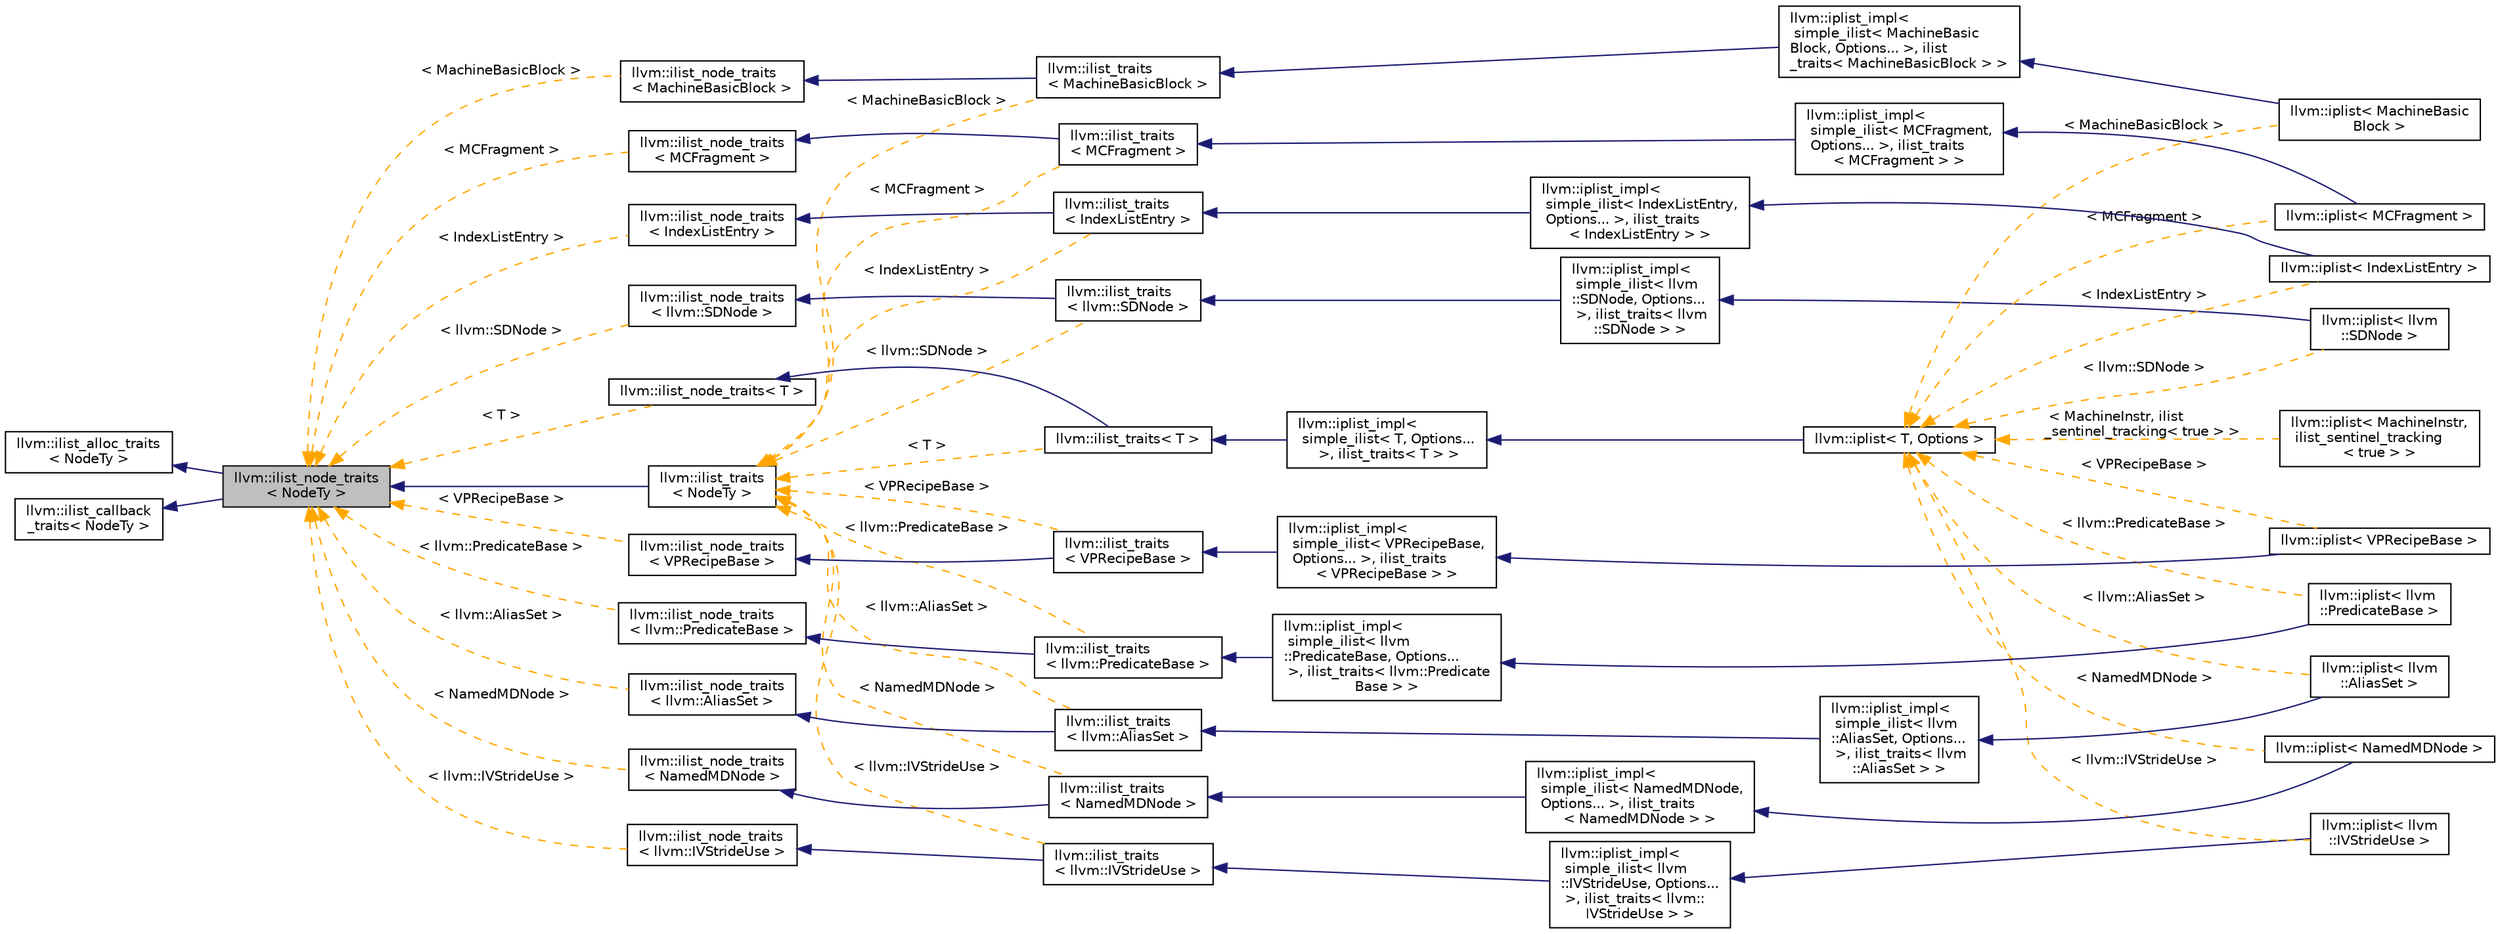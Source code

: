 digraph "llvm::ilist_node_traits&lt; NodeTy &gt;"
{
 // LATEX_PDF_SIZE
  bgcolor="transparent";
  edge [fontname="Helvetica",fontsize="10",labelfontname="Helvetica",labelfontsize="10"];
  node [fontname="Helvetica",fontsize="10",shape=record];
  rankdir="LR";
  Node1 [label="llvm::ilist_node_traits\l\< NodeTy \>",height=0.2,width=0.4,color="black", fillcolor="grey75", style="filled", fontcolor="black",tooltip="A fragment for template traits for intrusive list that provides default node related operations."];
  Node2 -> Node1 [dir="back",color="midnightblue",fontsize="10",style="solid",fontname="Helvetica"];
  Node2 [label="llvm::ilist_alloc_traits\l\< NodeTy \>",height=0.2,width=0.4,color="black",URL="$structllvm_1_1ilist__alloc__traits.html",tooltip="Use delete by default for iplist and ilist."];
  Node3 -> Node1 [dir="back",color="midnightblue",fontsize="10",style="solid",fontname="Helvetica"];
  Node3 [label="llvm::ilist_callback\l_traits\< NodeTy \>",height=0.2,width=0.4,color="black",URL="$structllvm_1_1ilist__callback__traits.html",tooltip="Callbacks do nothing by default in iplist and ilist."];
  Node1 -> Node4 [dir="back",color="midnightblue",fontsize="10",style="solid",fontname="Helvetica"];
  Node4 [label="llvm::ilist_traits\l\< NodeTy \>",height=0.2,width=0.4,color="black",URL="$structllvm_1_1ilist__traits.html",tooltip="Template traits for intrusive list."];
  Node4 -> Node5 [dir="back",color="orange",fontsize="10",style="dashed",label=" \< llvm::IVStrideUse \>" ,fontname="Helvetica"];
  Node5 [label="llvm::ilist_traits\l\< llvm::IVStrideUse \>",height=0.2,width=0.4,color="black",URL="$structllvm_1_1ilist__traits.html",tooltip=" "];
  Node5 -> Node6 [dir="back",color="midnightblue",fontsize="10",style="solid",fontname="Helvetica"];
  Node6 [label="llvm::iplist_impl\<\l simple_ilist\< llvm\l::IVStrideUse, Options...\l \>, ilist_traits\< llvm::\lIVStrideUse \> \>",height=0.2,width=0.4,color="black",URL="$classllvm_1_1iplist__impl.html",tooltip=" "];
  Node6 -> Node7 [dir="back",color="midnightblue",fontsize="10",style="solid",fontname="Helvetica"];
  Node7 [label="llvm::iplist\< llvm\l::IVStrideUse \>",height=0.2,width=0.4,color="black",URL="$classllvm_1_1iplist.html",tooltip=" "];
  Node4 -> Node8 [dir="back",color="orange",fontsize="10",style="dashed",label=" \< llvm::SDNode \>" ,fontname="Helvetica"];
  Node8 [label="llvm::ilist_traits\l\< llvm::SDNode \>",height=0.2,width=0.4,color="black",URL="$structllvm_1_1ilist__traits.html",tooltip=" "];
  Node8 -> Node9 [dir="back",color="midnightblue",fontsize="10",style="solid",fontname="Helvetica"];
  Node9 [label="llvm::iplist_impl\<\l simple_ilist\< llvm\l::SDNode, Options...\l \>, ilist_traits\< llvm\l::SDNode \> \>",height=0.2,width=0.4,color="black",URL="$classllvm_1_1iplist__impl.html",tooltip=" "];
  Node9 -> Node10 [dir="back",color="midnightblue",fontsize="10",style="solid",fontname="Helvetica"];
  Node10 [label="llvm::iplist\< llvm\l::SDNode \>",height=0.2,width=0.4,color="black",URL="$classllvm_1_1iplist.html",tooltip=" "];
  Node4 -> Node11 [dir="back",color="orange",fontsize="10",style="dashed",label=" \< MachineBasicBlock \>" ,fontname="Helvetica"];
  Node11 [label="llvm::ilist_traits\l\< MachineBasicBlock \>",height=0.2,width=0.4,color="black",URL="$structllvm_1_1ilist__traits.html",tooltip=" "];
  Node11 -> Node12 [dir="back",color="midnightblue",fontsize="10",style="solid",fontname="Helvetica"];
  Node12 [label="llvm::iplist_impl\<\l simple_ilist\< MachineBasic\lBlock, Options... \>, ilist\l_traits\< MachineBasicBlock \> \>",height=0.2,width=0.4,color="black",URL="$classllvm_1_1iplist__impl.html",tooltip=" "];
  Node12 -> Node13 [dir="back",color="midnightblue",fontsize="10",style="solid",fontname="Helvetica"];
  Node13 [label="llvm::iplist\< MachineBasic\lBlock \>",height=0.2,width=0.4,color="black",URL="$classllvm_1_1iplist.html",tooltip=" "];
  Node4 -> Node14 [dir="back",color="orange",fontsize="10",style="dashed",label=" \< T \>" ,fontname="Helvetica"];
  Node14 [label="llvm::ilist_traits\< T \>",height=0.2,width=0.4,color="black",URL="$structllvm_1_1ilist__traits.html",tooltip=" "];
  Node14 -> Node15 [dir="back",color="midnightblue",fontsize="10",style="solid",fontname="Helvetica"];
  Node15 [label="llvm::iplist_impl\<\l simple_ilist\< T, Options...\l \>, ilist_traits\< T \> \>",height=0.2,width=0.4,color="black",URL="$classllvm_1_1iplist__impl.html",tooltip=" "];
  Node15 -> Node16 [dir="back",color="midnightblue",fontsize="10",style="solid",fontname="Helvetica"];
  Node16 [label="llvm::iplist\< T, Options \>",height=0.2,width=0.4,color="black",URL="$classllvm_1_1iplist.html",tooltip="An intrusive list with ownership and callbacks specified/controlled by ilist_traits,..."];
  Node16 -> Node7 [dir="back",color="orange",fontsize="10",style="dashed",label=" \< llvm::IVStrideUse \>" ,fontname="Helvetica"];
  Node16 -> Node10 [dir="back",color="orange",fontsize="10",style="dashed",label=" \< llvm::SDNode \>" ,fontname="Helvetica"];
  Node16 -> Node13 [dir="back",color="orange",fontsize="10",style="dashed",label=" \< MachineBasicBlock \>" ,fontname="Helvetica"];
  Node16 -> Node17 [dir="back",color="orange",fontsize="10",style="dashed",label=" \< MachineInstr, ilist\l_sentinel_tracking\< true \> \>" ,fontname="Helvetica"];
  Node17 [label="llvm::iplist\< MachineInstr,\l ilist_sentinel_tracking\l\< true \> \>",height=0.2,width=0.4,color="black",URL="$classllvm_1_1iplist.html",tooltip=" "];
  Node16 -> Node18 [dir="back",color="orange",fontsize="10",style="dashed",label=" \< IndexListEntry \>" ,fontname="Helvetica"];
  Node18 [label="llvm::iplist\< IndexListEntry \>",height=0.2,width=0.4,color="black",URL="$classllvm_1_1iplist.html",tooltip=" "];
  Node16 -> Node19 [dir="back",color="orange",fontsize="10",style="dashed",label=" \< llvm::AliasSet \>" ,fontname="Helvetica"];
  Node19 [label="llvm::iplist\< llvm\l::AliasSet \>",height=0.2,width=0.4,color="black",URL="$classllvm_1_1iplist.html",tooltip=" "];
  Node16 -> Node20 [dir="back",color="orange",fontsize="10",style="dashed",label=" \< NamedMDNode \>" ,fontname="Helvetica"];
  Node20 [label="llvm::iplist\< NamedMDNode \>",height=0.2,width=0.4,color="black",URL="$classllvm_1_1iplist.html",tooltip=" "];
  Node16 -> Node21 [dir="back",color="orange",fontsize="10",style="dashed",label=" \< MCFragment \>" ,fontname="Helvetica"];
  Node21 [label="llvm::iplist\< MCFragment \>",height=0.2,width=0.4,color="black",URL="$classllvm_1_1iplist.html",tooltip=" "];
  Node16 -> Node22 [dir="back",color="orange",fontsize="10",style="dashed",label=" \< VPRecipeBase \>" ,fontname="Helvetica"];
  Node22 [label="llvm::iplist\< VPRecipeBase \>",height=0.2,width=0.4,color="black",URL="$classllvm_1_1iplist.html",tooltip=" "];
  Node16 -> Node23 [dir="back",color="orange",fontsize="10",style="dashed",label=" \< llvm::PredicateBase \>" ,fontname="Helvetica"];
  Node23 [label="llvm::iplist\< llvm\l::PredicateBase \>",height=0.2,width=0.4,color="black",URL="$classllvm_1_1iplist.html",tooltip=" "];
  Node4 -> Node24 [dir="back",color="orange",fontsize="10",style="dashed",label=" \< IndexListEntry \>" ,fontname="Helvetica"];
  Node24 [label="llvm::ilist_traits\l\< IndexListEntry \>",height=0.2,width=0.4,color="black",URL="$structllvm_1_1ilist__traits.html",tooltip=" "];
  Node24 -> Node25 [dir="back",color="midnightblue",fontsize="10",style="solid",fontname="Helvetica"];
  Node25 [label="llvm::iplist_impl\<\l simple_ilist\< IndexListEntry,\l Options... \>, ilist_traits\l\< IndexListEntry \> \>",height=0.2,width=0.4,color="black",URL="$classllvm_1_1iplist__impl.html",tooltip=" "];
  Node25 -> Node18 [dir="back",color="midnightblue",fontsize="10",style="solid",fontname="Helvetica"];
  Node4 -> Node26 [dir="back",color="orange",fontsize="10",style="dashed",label=" \< llvm::AliasSet \>" ,fontname="Helvetica"];
  Node26 [label="llvm::ilist_traits\l\< llvm::AliasSet \>",height=0.2,width=0.4,color="black",URL="$structllvm_1_1ilist__traits.html",tooltip=" "];
  Node26 -> Node27 [dir="back",color="midnightblue",fontsize="10",style="solid",fontname="Helvetica"];
  Node27 [label="llvm::iplist_impl\<\l simple_ilist\< llvm\l::AliasSet, Options...\l \>, ilist_traits\< llvm\l::AliasSet \> \>",height=0.2,width=0.4,color="black",URL="$classllvm_1_1iplist__impl.html",tooltip=" "];
  Node27 -> Node19 [dir="back",color="midnightblue",fontsize="10",style="solid",fontname="Helvetica"];
  Node4 -> Node28 [dir="back",color="orange",fontsize="10",style="dashed",label=" \< NamedMDNode \>" ,fontname="Helvetica"];
  Node28 [label="llvm::ilist_traits\l\< NamedMDNode \>",height=0.2,width=0.4,color="black",URL="$structllvm_1_1ilist__traits.html",tooltip=" "];
  Node28 -> Node29 [dir="back",color="midnightblue",fontsize="10",style="solid",fontname="Helvetica"];
  Node29 [label="llvm::iplist_impl\<\l simple_ilist\< NamedMDNode,\l Options... \>, ilist_traits\l\< NamedMDNode \> \>",height=0.2,width=0.4,color="black",URL="$classllvm_1_1iplist__impl.html",tooltip=" "];
  Node29 -> Node20 [dir="back",color="midnightblue",fontsize="10",style="solid",fontname="Helvetica"];
  Node4 -> Node30 [dir="back",color="orange",fontsize="10",style="dashed",label=" \< MCFragment \>" ,fontname="Helvetica"];
  Node30 [label="llvm::ilist_traits\l\< MCFragment \>",height=0.2,width=0.4,color="black",URL="$structllvm_1_1ilist__traits.html",tooltip=" "];
  Node30 -> Node31 [dir="back",color="midnightblue",fontsize="10",style="solid",fontname="Helvetica"];
  Node31 [label="llvm::iplist_impl\<\l simple_ilist\< MCFragment,\l Options... \>, ilist_traits\l\< MCFragment \> \>",height=0.2,width=0.4,color="black",URL="$classllvm_1_1iplist__impl.html",tooltip=" "];
  Node31 -> Node21 [dir="back",color="midnightblue",fontsize="10",style="solid",fontname="Helvetica"];
  Node4 -> Node32 [dir="back",color="orange",fontsize="10",style="dashed",label=" \< VPRecipeBase \>" ,fontname="Helvetica"];
  Node32 [label="llvm::ilist_traits\l\< VPRecipeBase \>",height=0.2,width=0.4,color="black",URL="$structllvm_1_1ilist__traits.html",tooltip=" "];
  Node32 -> Node33 [dir="back",color="midnightblue",fontsize="10",style="solid",fontname="Helvetica"];
  Node33 [label="llvm::iplist_impl\<\l simple_ilist\< VPRecipeBase,\l Options... \>, ilist_traits\l\< VPRecipeBase \> \>",height=0.2,width=0.4,color="black",URL="$classllvm_1_1iplist__impl.html",tooltip=" "];
  Node33 -> Node22 [dir="back",color="midnightblue",fontsize="10",style="solid",fontname="Helvetica"];
  Node4 -> Node34 [dir="back",color="orange",fontsize="10",style="dashed",label=" \< llvm::PredicateBase \>" ,fontname="Helvetica"];
  Node34 [label="llvm::ilist_traits\l\< llvm::PredicateBase \>",height=0.2,width=0.4,color="black",URL="$structllvm_1_1ilist__traits.html",tooltip=" "];
  Node34 -> Node35 [dir="back",color="midnightblue",fontsize="10",style="solid",fontname="Helvetica"];
  Node35 [label="llvm::iplist_impl\<\l simple_ilist\< llvm\l::PredicateBase, Options...\l \>, ilist_traits\< llvm::Predicate\lBase \> \>",height=0.2,width=0.4,color="black",URL="$classllvm_1_1iplist__impl.html",tooltip=" "];
  Node35 -> Node23 [dir="back",color="midnightblue",fontsize="10",style="solid",fontname="Helvetica"];
  Node1 -> Node36 [dir="back",color="orange",fontsize="10",style="dashed",label=" \< llvm::IVStrideUse \>" ,fontname="Helvetica"];
  Node36 [label="llvm::ilist_node_traits\l\< llvm::IVStrideUse \>",height=0.2,width=0.4,color="black",URL="$structllvm_1_1ilist__node__traits.html",tooltip=" "];
  Node36 -> Node5 [dir="back",color="midnightblue",fontsize="10",style="solid",fontname="Helvetica"];
  Node1 -> Node37 [dir="back",color="orange",fontsize="10",style="dashed",label=" \< llvm::SDNode \>" ,fontname="Helvetica"];
  Node37 [label="llvm::ilist_node_traits\l\< llvm::SDNode \>",height=0.2,width=0.4,color="black",URL="$structllvm_1_1ilist__node__traits.html",tooltip=" "];
  Node37 -> Node8 [dir="back",color="midnightblue",fontsize="10",style="solid",fontname="Helvetica"];
  Node1 -> Node38 [dir="back",color="orange",fontsize="10",style="dashed",label=" \< MachineBasicBlock \>" ,fontname="Helvetica"];
  Node38 [label="llvm::ilist_node_traits\l\< MachineBasicBlock \>",height=0.2,width=0.4,color="black",URL="$structllvm_1_1ilist__node__traits.html",tooltip=" "];
  Node38 -> Node11 [dir="back",color="midnightblue",fontsize="10",style="solid",fontname="Helvetica"];
  Node1 -> Node39 [dir="back",color="orange",fontsize="10",style="dashed",label=" \< T \>" ,fontname="Helvetica"];
  Node39 [label="llvm::ilist_node_traits\< T \>",height=0.2,width=0.4,color="black",URL="$structllvm_1_1ilist__node__traits.html",tooltip=" "];
  Node39 -> Node14 [dir="back",color="midnightblue",fontsize="10",style="solid",fontname="Helvetica"];
  Node1 -> Node40 [dir="back",color="orange",fontsize="10",style="dashed",label=" \< IndexListEntry \>" ,fontname="Helvetica"];
  Node40 [label="llvm::ilist_node_traits\l\< IndexListEntry \>",height=0.2,width=0.4,color="black",URL="$structllvm_1_1ilist__node__traits.html",tooltip=" "];
  Node40 -> Node24 [dir="back",color="midnightblue",fontsize="10",style="solid",fontname="Helvetica"];
  Node1 -> Node41 [dir="back",color="orange",fontsize="10",style="dashed",label=" \< llvm::AliasSet \>" ,fontname="Helvetica"];
  Node41 [label="llvm::ilist_node_traits\l\< llvm::AliasSet \>",height=0.2,width=0.4,color="black",URL="$structllvm_1_1ilist__node__traits.html",tooltip=" "];
  Node41 -> Node26 [dir="back",color="midnightblue",fontsize="10",style="solid",fontname="Helvetica"];
  Node1 -> Node42 [dir="back",color="orange",fontsize="10",style="dashed",label=" \< NamedMDNode \>" ,fontname="Helvetica"];
  Node42 [label="llvm::ilist_node_traits\l\< NamedMDNode \>",height=0.2,width=0.4,color="black",URL="$structllvm_1_1ilist__node__traits.html",tooltip=" "];
  Node42 -> Node28 [dir="back",color="midnightblue",fontsize="10",style="solid",fontname="Helvetica"];
  Node1 -> Node43 [dir="back",color="orange",fontsize="10",style="dashed",label=" \< MCFragment \>" ,fontname="Helvetica"];
  Node43 [label="llvm::ilist_node_traits\l\< MCFragment \>",height=0.2,width=0.4,color="black",URL="$structllvm_1_1ilist__node__traits.html",tooltip=" "];
  Node43 -> Node30 [dir="back",color="midnightblue",fontsize="10",style="solid",fontname="Helvetica"];
  Node1 -> Node44 [dir="back",color="orange",fontsize="10",style="dashed",label=" \< VPRecipeBase \>" ,fontname="Helvetica"];
  Node44 [label="llvm::ilist_node_traits\l\< VPRecipeBase \>",height=0.2,width=0.4,color="black",URL="$structllvm_1_1ilist__node__traits.html",tooltip=" "];
  Node44 -> Node32 [dir="back",color="midnightblue",fontsize="10",style="solid",fontname="Helvetica"];
  Node1 -> Node45 [dir="back",color="orange",fontsize="10",style="dashed",label=" \< llvm::PredicateBase \>" ,fontname="Helvetica"];
  Node45 [label="llvm::ilist_node_traits\l\< llvm::PredicateBase \>",height=0.2,width=0.4,color="black",URL="$structllvm_1_1ilist__node__traits.html",tooltip=" "];
  Node45 -> Node34 [dir="back",color="midnightblue",fontsize="10",style="solid",fontname="Helvetica"];
}
